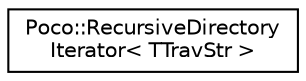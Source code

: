 digraph "Graphical Class Hierarchy"
{
 // LATEX_PDF_SIZE
  edge [fontname="Helvetica",fontsize="10",labelfontname="Helvetica",labelfontsize="10"];
  node [fontname="Helvetica",fontsize="10",shape=record];
  rankdir="LR";
  Node0 [label="Poco::RecursiveDirectory\lIterator\< TTravStr \>",height=0.2,width=0.4,color="black", fillcolor="white", style="filled",URL="$classPoco_1_1RecursiveDirectoryIterator.html",tooltip=" "];
}
